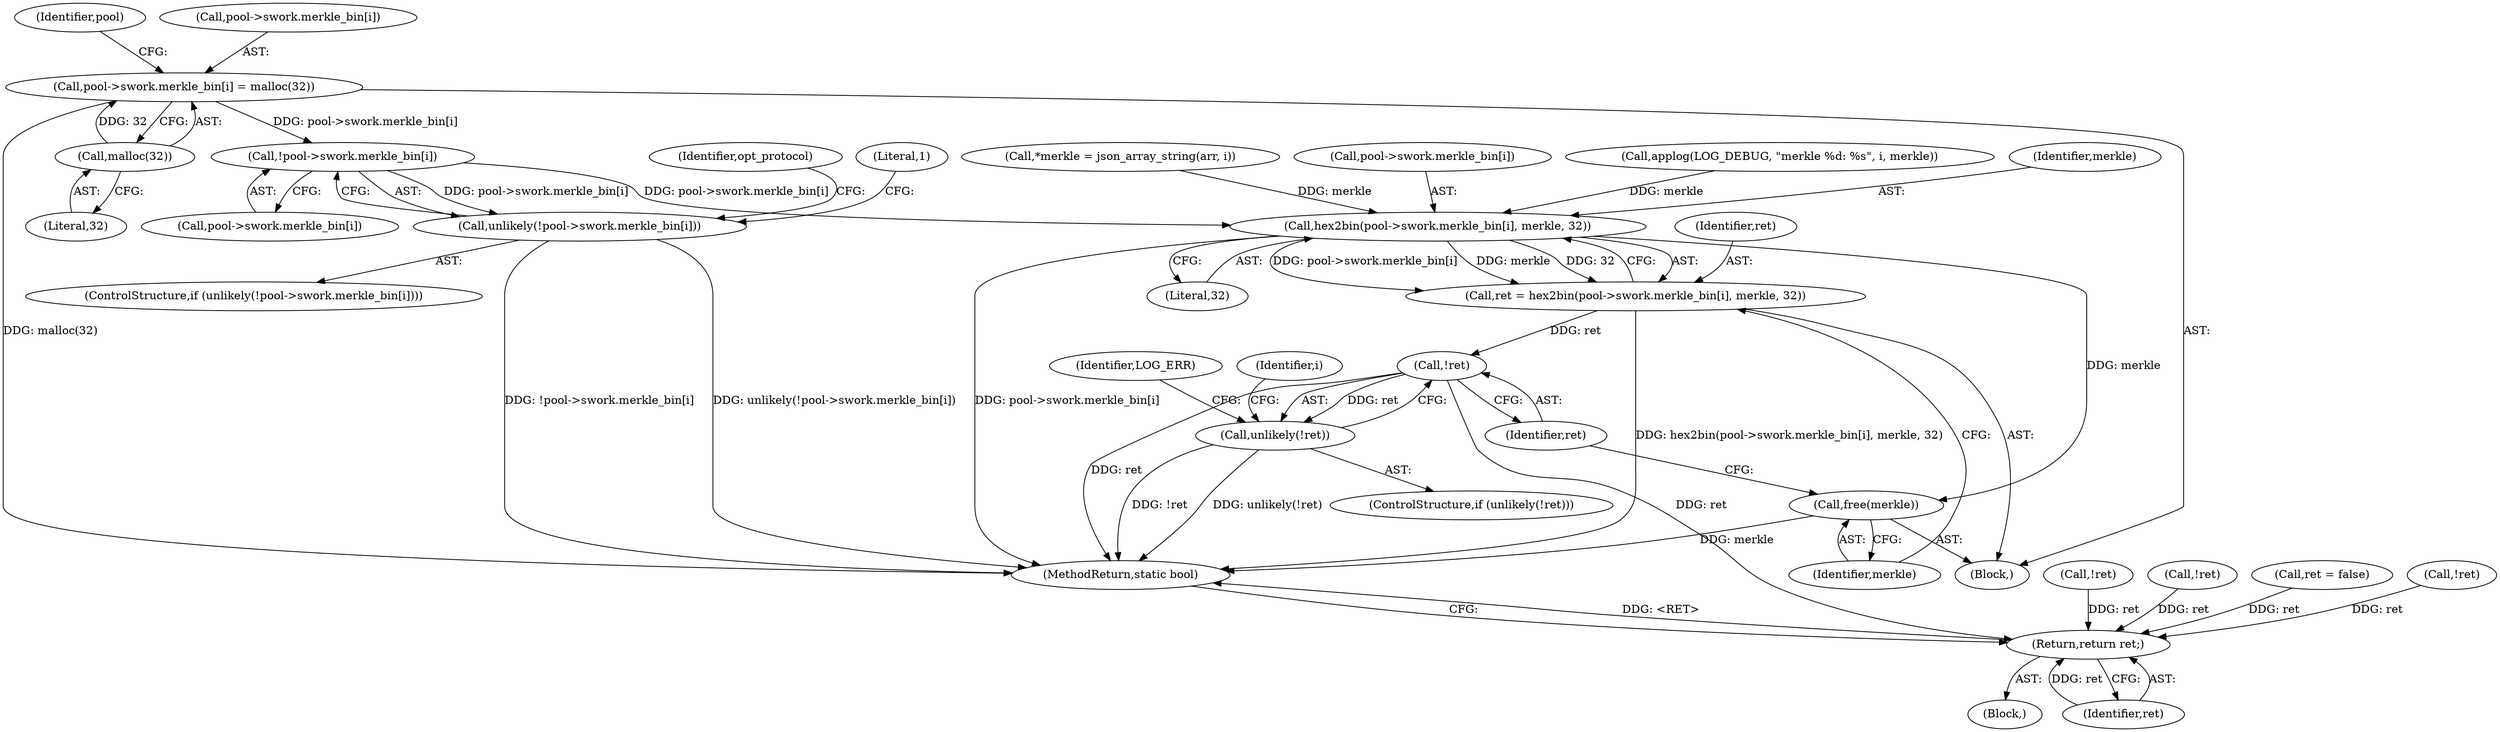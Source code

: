 digraph "0_cgminer_e1c5050734123973b99d181c45e74b2cbb00272e_1@array" {
"1000389" [label="(Call,!pool->swork.merkle_bin[i])"];
"1000377" [label="(Call,pool->swork.merkle_bin[i] = malloc(32))"];
"1000385" [label="(Call,malloc(32))"];
"1000388" [label="(Call,unlikely(!pool->swork.merkle_bin[i]))"];
"1000409" [label="(Call,hex2bin(pool->swork.merkle_bin[i], merkle, 32))"];
"1000407" [label="(Call,ret = hex2bin(pool->swork.merkle_bin[i], merkle, 32))"];
"1000423" [label="(Call,!ret)"];
"1000422" [label="(Call,unlikely(!ret))"];
"1000683" [label="(Return,return ret;)"];
"1000419" [label="(Call,free(merkle))"];
"1000388" [label="(Call,unlikely(!pool->swork.merkle_bin[i]))"];
"1000387" [label="(ControlStructure,if (unlikely(!pool->swork.merkle_bin[i])))"];
"1000385" [label="(Call,malloc(32))"];
"1000370" [label="(Block,)"];
"1000497" [label="(Call,!ret)"];
"1000683" [label="(Return,return ret;)"];
"1000427" [label="(Identifier,LOG_ERR)"];
"1000401" [label="(Identifier,opt_protocol)"];
"1000422" [label="(Call,unlikely(!ret))"];
"1000424" [label="(Identifier,ret)"];
"1000398" [label="(Literal,1)"];
"1000386" [label="(Literal,32)"];
"1000372" [label="(Call,*merkle = json_array_string(arr, i))"];
"1000109" [label="(Block,)"];
"1000535" [label="(Call,!ret)"];
"1000369" [label="(Identifier,i)"];
"1000418" [label="(Literal,32)"];
"1000390" [label="(Call,pool->swork.merkle_bin[i])"];
"1000409" [label="(Call,hex2bin(pool->swork.merkle_bin[i], merkle, 32))"];
"1000393" [label="(Identifier,pool)"];
"1000419" [label="(Call,free(merkle))"];
"1000410" [label="(Call,pool->swork.merkle_bin[i])"];
"1000402" [label="(Call,applog(LOG_DEBUG, \"merkle %d: %s\", i, merkle))"];
"1000131" [label="(Call,ret = false)"];
"1000421" [label="(ControlStructure,if (unlikely(!ret)))"];
"1000377" [label="(Call,pool->swork.merkle_bin[i] = malloc(32))"];
"1000389" [label="(Call,!pool->swork.merkle_bin[i])"];
"1000423" [label="(Call,!ret)"];
"1000407" [label="(Call,ret = hex2bin(pool->swork.merkle_bin[i], merkle, 32))"];
"1000408" [label="(Identifier,ret)"];
"1000516" [label="(Call,!ret)"];
"1000420" [label="(Identifier,merkle)"];
"1000684" [label="(Identifier,ret)"];
"1000417" [label="(Identifier,merkle)"];
"1000378" [label="(Call,pool->swork.merkle_bin[i])"];
"1000685" [label="(MethodReturn,static bool)"];
"1000389" -> "1000388"  [label="AST: "];
"1000389" -> "1000390"  [label="CFG: "];
"1000390" -> "1000389"  [label="AST: "];
"1000388" -> "1000389"  [label="CFG: "];
"1000389" -> "1000388"  [label="DDG: pool->swork.merkle_bin[i]"];
"1000377" -> "1000389"  [label="DDG: pool->swork.merkle_bin[i]"];
"1000389" -> "1000409"  [label="DDG: pool->swork.merkle_bin[i]"];
"1000377" -> "1000370"  [label="AST: "];
"1000377" -> "1000385"  [label="CFG: "];
"1000378" -> "1000377"  [label="AST: "];
"1000385" -> "1000377"  [label="AST: "];
"1000393" -> "1000377"  [label="CFG: "];
"1000377" -> "1000685"  [label="DDG: malloc(32)"];
"1000385" -> "1000377"  [label="DDG: 32"];
"1000385" -> "1000386"  [label="CFG: "];
"1000386" -> "1000385"  [label="AST: "];
"1000388" -> "1000387"  [label="AST: "];
"1000398" -> "1000388"  [label="CFG: "];
"1000401" -> "1000388"  [label="CFG: "];
"1000388" -> "1000685"  [label="DDG: !pool->swork.merkle_bin[i]"];
"1000388" -> "1000685"  [label="DDG: unlikely(!pool->swork.merkle_bin[i])"];
"1000409" -> "1000407"  [label="AST: "];
"1000409" -> "1000418"  [label="CFG: "];
"1000410" -> "1000409"  [label="AST: "];
"1000417" -> "1000409"  [label="AST: "];
"1000418" -> "1000409"  [label="AST: "];
"1000407" -> "1000409"  [label="CFG: "];
"1000409" -> "1000685"  [label="DDG: pool->swork.merkle_bin[i]"];
"1000409" -> "1000407"  [label="DDG: pool->swork.merkle_bin[i]"];
"1000409" -> "1000407"  [label="DDG: merkle"];
"1000409" -> "1000407"  [label="DDG: 32"];
"1000372" -> "1000409"  [label="DDG: merkle"];
"1000402" -> "1000409"  [label="DDG: merkle"];
"1000409" -> "1000419"  [label="DDG: merkle"];
"1000407" -> "1000370"  [label="AST: "];
"1000408" -> "1000407"  [label="AST: "];
"1000420" -> "1000407"  [label="CFG: "];
"1000407" -> "1000685"  [label="DDG: hex2bin(pool->swork.merkle_bin[i], merkle, 32)"];
"1000407" -> "1000423"  [label="DDG: ret"];
"1000423" -> "1000422"  [label="AST: "];
"1000423" -> "1000424"  [label="CFG: "];
"1000424" -> "1000423"  [label="AST: "];
"1000422" -> "1000423"  [label="CFG: "];
"1000423" -> "1000685"  [label="DDG: ret"];
"1000423" -> "1000422"  [label="DDG: ret"];
"1000423" -> "1000683"  [label="DDG: ret"];
"1000422" -> "1000421"  [label="AST: "];
"1000427" -> "1000422"  [label="CFG: "];
"1000369" -> "1000422"  [label="CFG: "];
"1000422" -> "1000685"  [label="DDG: !ret"];
"1000422" -> "1000685"  [label="DDG: unlikely(!ret)"];
"1000683" -> "1000109"  [label="AST: "];
"1000683" -> "1000684"  [label="CFG: "];
"1000684" -> "1000683"  [label="AST: "];
"1000685" -> "1000683"  [label="CFG: "];
"1000683" -> "1000685"  [label="DDG: <RET>"];
"1000684" -> "1000683"  [label="DDG: ret"];
"1000497" -> "1000683"  [label="DDG: ret"];
"1000131" -> "1000683"  [label="DDG: ret"];
"1000535" -> "1000683"  [label="DDG: ret"];
"1000516" -> "1000683"  [label="DDG: ret"];
"1000419" -> "1000370"  [label="AST: "];
"1000419" -> "1000420"  [label="CFG: "];
"1000420" -> "1000419"  [label="AST: "];
"1000424" -> "1000419"  [label="CFG: "];
"1000419" -> "1000685"  [label="DDG: merkle"];
}
